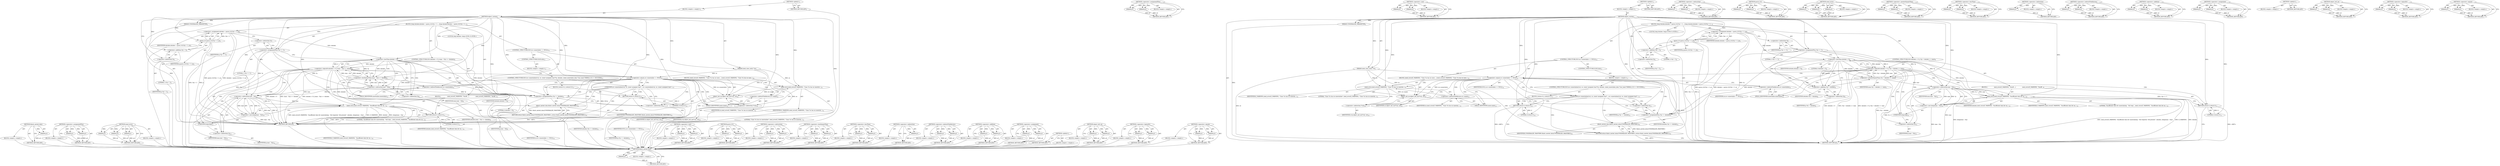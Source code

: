digraph "&lt;operator&gt;.equals" {
vulnerable_177 [label=<(METHOD,finish_nested_data)>];
vulnerable_178 [label=<(PARAM,p1)>];
vulnerable_179 [label=<(BLOCK,&lt;empty&gt;,&lt;empty&gt;)>];
vulnerable_180 [label=<(METHOD_RETURN,ANY)>];
vulnerable_126 [label=<(METHOD,&lt;operator&gt;.assignmentPlus)>];
vulnerable_127 [label=<(PARAM,p1)>];
vulnerable_128 [label=<(PARAM,p2)>];
vulnerable_129 [label=<(BLOCK,&lt;empty&gt;,&lt;empty&gt;)>];
vulnerable_130 [label=<(METHOD_RETURN,ANY)>];
vulnerable_152 [label=<(METHOD,&lt;operator&gt;.cast)>];
vulnerable_153 [label=<(PARAM,p1)>];
vulnerable_154 [label=<(PARAM,p2)>];
vulnerable_155 [label=<(BLOCK,&lt;empty&gt;,&lt;empty&gt;)>];
vulnerable_156 [label=<(METHOD_RETURN,ANY)>];
vulnerable_6 [label=<(METHOD,&lt;global&gt;)<SUB>1</SUB>>];
vulnerable_7 [label=<(BLOCK,&lt;empty&gt;,&lt;empty&gt;)<SUB>1</SUB>>];
vulnerable_8 [label=<(METHOD,object_custom)<SUB>1</SUB>>];
vulnerable_9 [label=<(PARAM,UNSERIALIZE_PARAMETER)<SUB>1</SUB>>];
vulnerable_10 [label=<(PARAM,zend_class_entry *ce)<SUB>1</SUB>>];
vulnerable_11 [label=<(BLOCK,{
	long datalen;

	datalen = parse_iv2((*p) + 2...,{
	long datalen;

	datalen = parse_iv2((*p) + 2...)<SUB>2</SUB>>];
vulnerable_12 [label="<(LOCAL,long datalen: long)<SUB>3</SUB>>"];
vulnerable_13 [label=<(&lt;operator&gt;.assignment,datalen = parse_iv2((*p) + 2, p))<SUB>5</SUB>>];
vulnerable_14 [label=<(IDENTIFIER,datalen,datalen = parse_iv2((*p) + 2, p))<SUB>5</SUB>>];
vulnerable_15 [label=<(parse_iv2,parse_iv2((*p) + 2, p))<SUB>5</SUB>>];
vulnerable_16 [label=<(&lt;operator&gt;.addition,(*p) + 2)<SUB>5</SUB>>];
vulnerable_17 [label=<(&lt;operator&gt;.indirection,*p)<SUB>5</SUB>>];
vulnerable_18 [label=<(IDENTIFIER,p,(*p) + 2)<SUB>5</SUB>>];
vulnerable_19 [label=<(LITERAL,2,(*p) + 2)<SUB>5</SUB>>];
vulnerable_20 [label=<(IDENTIFIER,p,parse_iv2((*p) + 2, p))<SUB>5</SUB>>];
vulnerable_21 [label=<(&lt;operator&gt;.assignmentPlus,(*p) += 2)<SUB>7</SUB>>];
vulnerable_22 [label=<(&lt;operator&gt;.indirection,*p)<SUB>7</SUB>>];
vulnerable_23 [label=<(IDENTIFIER,p,(*p) += 2)<SUB>7</SUB>>];
vulnerable_24 [label=<(LITERAL,2,(*p) += 2)<SUB>7</SUB>>];
vulnerable_25 [label=<(CONTROL_STRUCTURE,IF,if (datalen &lt; 0 || (*p) + datalen &gt;= max))<SUB>9</SUB>>];
vulnerable_26 [label=<(&lt;operator&gt;.logicalOr,datalen &lt; 0 || (*p) + datalen &gt;= max)<SUB>9</SUB>>];
vulnerable_27 [label=<(&lt;operator&gt;.lessThan,datalen &lt; 0)<SUB>9</SUB>>];
vulnerable_28 [label=<(IDENTIFIER,datalen,datalen &lt; 0)<SUB>9</SUB>>];
vulnerable_29 [label=<(LITERAL,0,datalen &lt; 0)<SUB>9</SUB>>];
vulnerable_30 [label=<(&lt;operator&gt;.greaterEqualsThan,(*p) + datalen &gt;= max)<SUB>9</SUB>>];
vulnerable_31 [label=<(&lt;operator&gt;.addition,(*p) + datalen)<SUB>9</SUB>>];
vulnerable_32 [label=<(&lt;operator&gt;.indirection,*p)<SUB>9</SUB>>];
vulnerable_33 [label=<(IDENTIFIER,p,(*p) + datalen)<SUB>9</SUB>>];
vulnerable_34 [label=<(IDENTIFIER,datalen,(*p) + datalen)<SUB>9</SUB>>];
vulnerable_35 [label=<(IDENTIFIER,max,(*p) + datalen &gt;= max)<SUB>9</SUB>>];
vulnerable_36 [label=<(BLOCK,{
                zend_error(E_WARNING, &quot;Insuff...,{
                zend_error(E_WARNING, &quot;Insuff...)<SUB>9</SUB>>];
vulnerable_37 [label=<(zend_error,zend_error(E_WARNING, &quot;Insufficient data for un...)<SUB>10</SUB>>];
vulnerable_38 [label=<(IDENTIFIER,E_WARNING,zend_error(E_WARNING, &quot;Insufficient data for un...)<SUB>10</SUB>>];
vulnerable_39 [label=<(LITERAL,&quot;Insufficient data for unserializing - %ld requ...,zend_error(E_WARNING, &quot;Insufficient data for un...)<SUB>10</SUB>>];
vulnerable_40 [label=<(IDENTIFIER,datalen,zend_error(E_WARNING, &quot;Insufficient data for un...)<SUB>10</SUB>>];
vulnerable_41 [label=<(&lt;operator&gt;.cast,(long)(max - (*p)))<SUB>10</SUB>>];
vulnerable_42 [label=<(UNKNOWN,long,long)<SUB>10</SUB>>];
vulnerable_43 [label=<(&lt;operator&gt;.subtraction,max - (*p))<SUB>10</SUB>>];
vulnerable_44 [label=<(IDENTIFIER,max,max - (*p))<SUB>10</SUB>>];
vulnerable_45 [label=<(&lt;operator&gt;.indirection,*p)<SUB>10</SUB>>];
vulnerable_46 [label=<(IDENTIFIER,p,max - (*p))<SUB>10</SUB>>];
vulnerable_47 [label=<(RETURN,return 0;,return 0;)<SUB>11</SUB>>];
vulnerable_48 [label=<(LITERAL,0,return 0;)<SUB>11</SUB>>];
vulnerable_49 [label=<(CONTROL_STRUCTURE,IF,if (ce-&gt;unserialize == NULL))<SUB>14</SUB>>];
vulnerable_50 [label=<(&lt;operator&gt;.equals,ce-&gt;unserialize == NULL)<SUB>14</SUB>>];
vulnerable_51 [label=<(&lt;operator&gt;.indirectFieldAccess,ce-&gt;unserialize)<SUB>14</SUB>>];
vulnerable_52 [label=<(IDENTIFIER,ce,ce-&gt;unserialize == NULL)<SUB>14</SUB>>];
vulnerable_53 [label=<(FIELD_IDENTIFIER,unserialize,unserialize)<SUB>14</SUB>>];
vulnerable_54 [label=<(IDENTIFIER,NULL,ce-&gt;unserialize == NULL)<SUB>14</SUB>>];
vulnerable_55 [label=<(BLOCK,{
		zend_error(E_WARNING, &quot;Class %s has no unse...,{
		zend_error(E_WARNING, &quot;Class %s has no unse...)<SUB>14</SUB>>];
vulnerable_56 [label=<(zend_error,zend_error(E_WARNING, &quot;Class %s has no unserial...)<SUB>15</SUB>>];
vulnerable_57 [label=<(IDENTIFIER,E_WARNING,zend_error(E_WARNING, &quot;Class %s has no unserial...)<SUB>15</SUB>>];
vulnerable_58 [label=<(LITERAL,&quot;Class %s has no unserializer&quot;,zend_error(E_WARNING, &quot;Class %s has no unserial...)<SUB>15</SUB>>];
vulnerable_59 [label=<(&lt;operator&gt;.indirectFieldAccess,ce-&gt;name)<SUB>15</SUB>>];
vulnerable_60 [label=<(IDENTIFIER,ce,zend_error(E_WARNING, &quot;Class %s has no unserial...)<SUB>15</SUB>>];
vulnerable_61 [label=<(FIELD_IDENTIFIER,name,name)<SUB>15</SUB>>];
vulnerable_62 [label=<(object_init_ex,object_init_ex(*rval, ce))<SUB>16</SUB>>];
vulnerable_63 [label=<(&lt;operator&gt;.indirection,*rval)<SUB>16</SUB>>];
vulnerable_64 [label=<(IDENTIFIER,rval,object_init_ex(*rval, ce))<SUB>16</SUB>>];
vulnerable_65 [label=<(IDENTIFIER,ce,object_init_ex(*rval, ce))<SUB>16</SUB>>];
vulnerable_66 [label=<(CONTROL_STRUCTURE,ELSE,else)<SUB>17</SUB>>];
vulnerable_67 [label=<(BLOCK,&lt;empty&gt;,&lt;empty&gt;)<SUB>17</SUB>>];
vulnerable_68 [label=<(CONTROL_STRUCTURE,IF,if (ce-&gt;unserialize(rval, ce, (const unsigned char*)*p, datalen, (zend_unserialize_data *)var_hash TSRMLS_CC) != SUCCESS))<SUB>17</SUB>>];
vulnerable_69 [label=<(UNKNOWN,ce-&gt;unserialize(rval, ce, (const unsigned char*...,ce-&gt;unserialize(rval, ce, (const unsigned char*...)<SUB>17</SUB>>];
vulnerable_70 [label=<(BLOCK,{
		return 0;
	},{
		return 0;
	})<SUB>17</SUB>>];
vulnerable_71 [label=<(RETURN,return 0;,return 0;)<SUB>18</SUB>>];
vulnerable_72 [label=<(LITERAL,0,return 0;)<SUB>18</SUB>>];
vulnerable_73 [label=<(&lt;operator&gt;.assignmentPlus,(*p) += datalen)<SUB>21</SUB>>];
vulnerable_74 [label=<(&lt;operator&gt;.indirection,*p)<SUB>21</SUB>>];
vulnerable_75 [label=<(IDENTIFIER,p,(*p) += datalen)<SUB>21</SUB>>];
vulnerable_76 [label=<(IDENTIFIER,datalen,(*p) += datalen)<SUB>21</SUB>>];
vulnerable_77 [label=<(RETURN,return finish_nested_data(UNSERIALIZE_PASSTHRU);,return finish_nested_data(UNSERIALIZE_PASSTHRU);)<SUB>23</SUB>>];
vulnerable_78 [label=<(finish_nested_data,finish_nested_data(UNSERIALIZE_PASSTHRU))<SUB>23</SUB>>];
vulnerable_79 [label=<(IDENTIFIER,UNSERIALIZE_PASSTHRU,finish_nested_data(UNSERIALIZE_PASSTHRU))<SUB>23</SUB>>];
vulnerable_80 [label=<(METHOD_RETURN,int)<SUB>1</SUB>>];
vulnerable_82 [label=<(METHOD_RETURN,ANY)<SUB>1</SUB>>];
vulnerable_157 [label=<(METHOD,&lt;operator&gt;.subtraction)>];
vulnerable_158 [label=<(PARAM,p1)>];
vulnerable_159 [label=<(PARAM,p2)>];
vulnerable_160 [label=<(BLOCK,&lt;empty&gt;,&lt;empty&gt;)>];
vulnerable_161 [label=<(METHOD_RETURN,ANY)>];
vulnerable_112 [label=<(METHOD,parse_iv2)>];
vulnerable_113 [label=<(PARAM,p1)>];
vulnerable_114 [label=<(PARAM,p2)>];
vulnerable_115 [label=<(BLOCK,&lt;empty&gt;,&lt;empty&gt;)>];
vulnerable_116 [label=<(METHOD_RETURN,ANY)>];
vulnerable_146 [label=<(METHOD,zend_error)>];
vulnerable_147 [label=<(PARAM,p1)>];
vulnerable_148 [label=<(PARAM,p2)>];
vulnerable_149 [label=<(PARAM,p3)>];
vulnerable_150 [label=<(BLOCK,&lt;empty&gt;,&lt;empty&gt;)>];
vulnerable_151 [label=<(METHOD_RETURN,ANY)>];
vulnerable_141 [label=<(METHOD,&lt;operator&gt;.greaterEqualsThan)>];
vulnerable_142 [label=<(PARAM,p1)>];
vulnerable_143 [label=<(PARAM,p2)>];
vulnerable_144 [label=<(BLOCK,&lt;empty&gt;,&lt;empty&gt;)>];
vulnerable_145 [label=<(METHOD_RETURN,ANY)>];
vulnerable_136 [label=<(METHOD,&lt;operator&gt;.lessThan)>];
vulnerable_137 [label=<(PARAM,p1)>];
vulnerable_138 [label=<(PARAM,p2)>];
vulnerable_139 [label=<(BLOCK,&lt;empty&gt;,&lt;empty&gt;)>];
vulnerable_140 [label=<(METHOD_RETURN,ANY)>];
vulnerable_122 [label=<(METHOD,&lt;operator&gt;.indirection)>];
vulnerable_123 [label=<(PARAM,p1)>];
vulnerable_124 [label=<(BLOCK,&lt;empty&gt;,&lt;empty&gt;)>];
vulnerable_125 [label=<(METHOD_RETURN,ANY)>];
vulnerable_167 [label=<(METHOD,&lt;operator&gt;.indirectFieldAccess)>];
vulnerable_168 [label=<(PARAM,p1)>];
vulnerable_169 [label=<(PARAM,p2)>];
vulnerable_170 [label=<(BLOCK,&lt;empty&gt;,&lt;empty&gt;)>];
vulnerable_171 [label=<(METHOD_RETURN,ANY)>];
vulnerable_117 [label=<(METHOD,&lt;operator&gt;.addition)>];
vulnerable_118 [label=<(PARAM,p1)>];
vulnerable_119 [label=<(PARAM,p2)>];
vulnerable_120 [label=<(BLOCK,&lt;empty&gt;,&lt;empty&gt;)>];
vulnerable_121 [label=<(METHOD_RETURN,ANY)>];
vulnerable_107 [label=<(METHOD,&lt;operator&gt;.assignment)>];
vulnerable_108 [label=<(PARAM,p1)>];
vulnerable_109 [label=<(PARAM,p2)>];
vulnerable_110 [label=<(BLOCK,&lt;empty&gt;,&lt;empty&gt;)>];
vulnerable_111 [label=<(METHOD_RETURN,ANY)>];
vulnerable_101 [label=<(METHOD,&lt;global&gt;)<SUB>1</SUB>>];
vulnerable_102 [label=<(BLOCK,&lt;empty&gt;,&lt;empty&gt;)>];
vulnerable_103 [label=<(METHOD_RETURN,ANY)>];
vulnerable_172 [label=<(METHOD,object_init_ex)>];
vulnerable_173 [label=<(PARAM,p1)>];
vulnerable_174 [label=<(PARAM,p2)>];
vulnerable_175 [label=<(BLOCK,&lt;empty&gt;,&lt;empty&gt;)>];
vulnerable_176 [label=<(METHOD_RETURN,ANY)>];
vulnerable_131 [label=<(METHOD,&lt;operator&gt;.logicalOr)>];
vulnerable_132 [label=<(PARAM,p1)>];
vulnerable_133 [label=<(PARAM,p2)>];
vulnerable_134 [label=<(BLOCK,&lt;empty&gt;,&lt;empty&gt;)>];
vulnerable_135 [label=<(METHOD_RETURN,ANY)>];
vulnerable_162 [label=<(METHOD,&lt;operator&gt;.equals)>];
vulnerable_163 [label=<(PARAM,p1)>];
vulnerable_164 [label=<(PARAM,p2)>];
vulnerable_165 [label=<(BLOCK,&lt;empty&gt;,&lt;empty&gt;)>];
vulnerable_166 [label=<(METHOD_RETURN,ANY)>];
fixed_177 [label=<(METHOD,finish_nested_data)>];
fixed_178 [label=<(PARAM,p1)>];
fixed_179 [label=<(BLOCK,&lt;empty&gt;,&lt;empty&gt;)>];
fixed_180 [label=<(METHOD_RETURN,ANY)>];
fixed_126 [label=<(METHOD,&lt;operator&gt;.assignmentPlus)>];
fixed_127 [label=<(PARAM,p1)>];
fixed_128 [label=<(PARAM,p2)>];
fixed_129 [label=<(BLOCK,&lt;empty&gt;,&lt;empty&gt;)>];
fixed_130 [label=<(METHOD_RETURN,ANY)>];
fixed_151 [label=<(METHOD,zend_error)>];
fixed_152 [label=<(PARAM,p1)>];
fixed_153 [label=<(PARAM,p2)>];
fixed_154 [label=<(PARAM,p3)>];
fixed_155 [label=<(BLOCK,&lt;empty&gt;,&lt;empty&gt;)>];
fixed_156 [label=<(METHOD_RETURN,ANY)>];
fixed_6 [label=<(METHOD,&lt;global&gt;)<SUB>1</SUB>>];
fixed_7 [label=<(BLOCK,&lt;empty&gt;,&lt;empty&gt;)<SUB>1</SUB>>];
fixed_8 [label=<(METHOD,object_custom)<SUB>1</SUB>>];
fixed_9 [label=<(PARAM,UNSERIALIZE_PARAMETER)<SUB>1</SUB>>];
fixed_10 [label=<(PARAM,zend_class_entry *ce)<SUB>1</SUB>>];
fixed_11 [label=<(BLOCK,{
	long datalen;

	datalen = parse_iv2((*p) + 2...,{
	long datalen;

	datalen = parse_iv2((*p) + 2...)<SUB>2</SUB>>];
fixed_12 [label="<(LOCAL,long datalen: long)<SUB>3</SUB>>"];
fixed_13 [label=<(&lt;operator&gt;.assignment,datalen = parse_iv2((*p) + 2, p))<SUB>5</SUB>>];
fixed_14 [label=<(IDENTIFIER,datalen,datalen = parse_iv2((*p) + 2, p))<SUB>5</SUB>>];
fixed_15 [label=<(parse_iv2,parse_iv2((*p) + 2, p))<SUB>5</SUB>>];
fixed_16 [label=<(&lt;operator&gt;.addition,(*p) + 2)<SUB>5</SUB>>];
fixed_17 [label=<(&lt;operator&gt;.indirection,*p)<SUB>5</SUB>>];
fixed_18 [label=<(IDENTIFIER,p,(*p) + 2)<SUB>5</SUB>>];
fixed_19 [label=<(LITERAL,2,(*p) + 2)<SUB>5</SUB>>];
fixed_20 [label=<(IDENTIFIER,p,parse_iv2((*p) + 2, p))<SUB>5</SUB>>];
fixed_21 [label=<(&lt;operator&gt;.assignmentPlus,(*p) += 2)<SUB>7</SUB>>];
fixed_22 [label=<(&lt;operator&gt;.indirection,*p)<SUB>7</SUB>>];
fixed_23 [label=<(IDENTIFIER,p,(*p) += 2)<SUB>7</SUB>>];
fixed_24 [label=<(LITERAL,2,(*p) += 2)<SUB>7</SUB>>];
fixed_25 [label=<(CONTROL_STRUCTURE,IF,if (datalen &lt; 0 || (max - (*p)) &lt;= datalen))<SUB>9</SUB>>];
fixed_26 [label=<(&lt;operator&gt;.logicalOr,datalen &lt; 0 || (max - (*p)) &lt;= datalen)<SUB>9</SUB>>];
fixed_27 [label=<(&lt;operator&gt;.lessThan,datalen &lt; 0)<SUB>9</SUB>>];
fixed_28 [label=<(IDENTIFIER,datalen,datalen &lt; 0)<SUB>9</SUB>>];
fixed_29 [label=<(LITERAL,0,datalen &lt; 0)<SUB>9</SUB>>];
fixed_30 [label=<(&lt;operator&gt;.lessEqualsThan,(max - (*p)) &lt;= datalen)<SUB>9</SUB>>];
fixed_31 [label=<(&lt;operator&gt;.subtraction,max - (*p))<SUB>9</SUB>>];
fixed_32 [label=<(IDENTIFIER,max,max - (*p))<SUB>9</SUB>>];
fixed_33 [label=<(&lt;operator&gt;.indirection,*p)<SUB>9</SUB>>];
fixed_34 [label=<(IDENTIFIER,p,max - (*p))<SUB>9</SUB>>];
fixed_35 [label=<(IDENTIFIER,datalen,(max - (*p)) &lt;= datalen)<SUB>9</SUB>>];
fixed_36 [label=<(BLOCK,{
                zend_error(E_WARNING, &quot;Insuff...,{
                zend_error(E_WARNING, &quot;Insuff...)<SUB>9</SUB>>];
fixed_37 [label=<(zend_error,zend_error(E_WARNING, &quot;Insufficient data for un...)<SUB>10</SUB>>];
fixed_38 [label=<(IDENTIFIER,E_WARNING,zend_error(E_WARNING, &quot;Insufficient data for un...)<SUB>10</SUB>>];
fixed_39 [label=<(LITERAL,&quot;Insufficient data for unserializing - %ld requ...,zend_error(E_WARNING, &quot;Insufficient data for un...)<SUB>10</SUB>>];
fixed_40 [label=<(IDENTIFIER,datalen,zend_error(E_WARNING, &quot;Insufficient data for un...)<SUB>10</SUB>>];
fixed_41 [label=<(&lt;operator&gt;.cast,(long)(max - (*p)))<SUB>10</SUB>>];
fixed_42 [label=<(UNKNOWN,long,long)<SUB>10</SUB>>];
fixed_43 [label=<(&lt;operator&gt;.subtraction,max - (*p))<SUB>10</SUB>>];
fixed_44 [label=<(IDENTIFIER,max,max - (*p))<SUB>10</SUB>>];
fixed_45 [label=<(&lt;operator&gt;.indirection,*p)<SUB>10</SUB>>];
fixed_46 [label=<(IDENTIFIER,p,max - (*p))<SUB>10</SUB>>];
fixed_47 [label=<(RETURN,return 0;,return 0;)<SUB>11</SUB>>];
fixed_48 [label=<(LITERAL,0,return 0;)<SUB>11</SUB>>];
fixed_49 [label=<(CONTROL_STRUCTURE,IF,if (ce-&gt;unserialize == NULL))<SUB>14</SUB>>];
fixed_50 [label=<(&lt;operator&gt;.equals,ce-&gt;unserialize == NULL)<SUB>14</SUB>>];
fixed_51 [label=<(&lt;operator&gt;.indirectFieldAccess,ce-&gt;unserialize)<SUB>14</SUB>>];
fixed_52 [label=<(IDENTIFIER,ce,ce-&gt;unserialize == NULL)<SUB>14</SUB>>];
fixed_53 [label=<(FIELD_IDENTIFIER,unserialize,unserialize)<SUB>14</SUB>>];
fixed_54 [label=<(IDENTIFIER,NULL,ce-&gt;unserialize == NULL)<SUB>14</SUB>>];
fixed_55 [label=<(BLOCK,{
		zend_error(E_WARNING, &quot;Class %s has no unse...,{
		zend_error(E_WARNING, &quot;Class %s has no unse...)<SUB>14</SUB>>];
fixed_56 [label=<(zend_error,zend_error(E_WARNING, &quot;Class %s has no unserial...)<SUB>15</SUB>>];
fixed_57 [label=<(IDENTIFIER,E_WARNING,zend_error(E_WARNING, &quot;Class %s has no unserial...)<SUB>15</SUB>>];
fixed_58 [label=<(LITERAL,&quot;Class %s has no unserializer&quot;,zend_error(E_WARNING, &quot;Class %s has no unserial...)<SUB>15</SUB>>];
fixed_59 [label=<(&lt;operator&gt;.indirectFieldAccess,ce-&gt;name)<SUB>15</SUB>>];
fixed_60 [label=<(IDENTIFIER,ce,zend_error(E_WARNING, &quot;Class %s has no unserial...)<SUB>15</SUB>>];
fixed_61 [label=<(FIELD_IDENTIFIER,name,name)<SUB>15</SUB>>];
fixed_62 [label=<(object_init_ex,object_init_ex(*rval, ce))<SUB>16</SUB>>];
fixed_63 [label=<(&lt;operator&gt;.indirection,*rval)<SUB>16</SUB>>];
fixed_64 [label=<(IDENTIFIER,rval,object_init_ex(*rval, ce))<SUB>16</SUB>>];
fixed_65 [label=<(IDENTIFIER,ce,object_init_ex(*rval, ce))<SUB>16</SUB>>];
fixed_66 [label=<(CONTROL_STRUCTURE,ELSE,else)<SUB>17</SUB>>];
fixed_67 [label=<(BLOCK,&lt;empty&gt;,&lt;empty&gt;)<SUB>17</SUB>>];
fixed_68 [label=<(CONTROL_STRUCTURE,IF,if (ce-&gt;unserialize(rval, ce, (const unsigned char*)*p, datalen, (zend_unserialize_data *)var_hash TSRMLS_CC) != SUCCESS))<SUB>17</SUB>>];
fixed_69 [label=<(UNKNOWN,ce-&gt;unserialize(rval, ce, (const unsigned char*...,ce-&gt;unserialize(rval, ce, (const unsigned char*...)<SUB>17</SUB>>];
fixed_70 [label=<(BLOCK,{
		return 0;
	},{
		return 0;
	})<SUB>17</SUB>>];
fixed_71 [label=<(RETURN,return 0;,return 0;)<SUB>18</SUB>>];
fixed_72 [label=<(LITERAL,0,return 0;)<SUB>18</SUB>>];
fixed_73 [label=<(&lt;operator&gt;.assignmentPlus,(*p) += datalen)<SUB>21</SUB>>];
fixed_74 [label=<(&lt;operator&gt;.indirection,*p)<SUB>21</SUB>>];
fixed_75 [label=<(IDENTIFIER,p,(*p) += datalen)<SUB>21</SUB>>];
fixed_76 [label=<(IDENTIFIER,datalen,(*p) += datalen)<SUB>21</SUB>>];
fixed_77 [label=<(RETURN,return finish_nested_data(UNSERIALIZE_PASSTHRU);,return finish_nested_data(UNSERIALIZE_PASSTHRU);)<SUB>23</SUB>>];
fixed_78 [label=<(finish_nested_data,finish_nested_data(UNSERIALIZE_PASSTHRU))<SUB>23</SUB>>];
fixed_79 [label=<(IDENTIFIER,UNSERIALIZE_PASSTHRU,finish_nested_data(UNSERIALIZE_PASSTHRU))<SUB>23</SUB>>];
fixed_80 [label=<(METHOD_RETURN,int)<SUB>1</SUB>>];
fixed_82 [label=<(METHOD_RETURN,ANY)<SUB>1</SUB>>];
fixed_157 [label=<(METHOD,&lt;operator&gt;.cast)>];
fixed_158 [label=<(PARAM,p1)>];
fixed_159 [label=<(PARAM,p2)>];
fixed_160 [label=<(BLOCK,&lt;empty&gt;,&lt;empty&gt;)>];
fixed_161 [label=<(METHOD_RETURN,ANY)>];
fixed_112 [label=<(METHOD,parse_iv2)>];
fixed_113 [label=<(PARAM,p1)>];
fixed_114 [label=<(PARAM,p2)>];
fixed_115 [label=<(BLOCK,&lt;empty&gt;,&lt;empty&gt;)>];
fixed_116 [label=<(METHOD_RETURN,ANY)>];
fixed_146 [label=<(METHOD,&lt;operator&gt;.subtraction)>];
fixed_147 [label=<(PARAM,p1)>];
fixed_148 [label=<(PARAM,p2)>];
fixed_149 [label=<(BLOCK,&lt;empty&gt;,&lt;empty&gt;)>];
fixed_150 [label=<(METHOD_RETURN,ANY)>];
fixed_141 [label=<(METHOD,&lt;operator&gt;.lessEqualsThan)>];
fixed_142 [label=<(PARAM,p1)>];
fixed_143 [label=<(PARAM,p2)>];
fixed_144 [label=<(BLOCK,&lt;empty&gt;,&lt;empty&gt;)>];
fixed_145 [label=<(METHOD_RETURN,ANY)>];
fixed_136 [label=<(METHOD,&lt;operator&gt;.lessThan)>];
fixed_137 [label=<(PARAM,p1)>];
fixed_138 [label=<(PARAM,p2)>];
fixed_139 [label=<(BLOCK,&lt;empty&gt;,&lt;empty&gt;)>];
fixed_140 [label=<(METHOD_RETURN,ANY)>];
fixed_122 [label=<(METHOD,&lt;operator&gt;.indirection)>];
fixed_123 [label=<(PARAM,p1)>];
fixed_124 [label=<(BLOCK,&lt;empty&gt;,&lt;empty&gt;)>];
fixed_125 [label=<(METHOD_RETURN,ANY)>];
fixed_167 [label=<(METHOD,&lt;operator&gt;.indirectFieldAccess)>];
fixed_168 [label=<(PARAM,p1)>];
fixed_169 [label=<(PARAM,p2)>];
fixed_170 [label=<(BLOCK,&lt;empty&gt;,&lt;empty&gt;)>];
fixed_171 [label=<(METHOD_RETURN,ANY)>];
fixed_117 [label=<(METHOD,&lt;operator&gt;.addition)>];
fixed_118 [label=<(PARAM,p1)>];
fixed_119 [label=<(PARAM,p2)>];
fixed_120 [label=<(BLOCK,&lt;empty&gt;,&lt;empty&gt;)>];
fixed_121 [label=<(METHOD_RETURN,ANY)>];
fixed_107 [label=<(METHOD,&lt;operator&gt;.assignment)>];
fixed_108 [label=<(PARAM,p1)>];
fixed_109 [label=<(PARAM,p2)>];
fixed_110 [label=<(BLOCK,&lt;empty&gt;,&lt;empty&gt;)>];
fixed_111 [label=<(METHOD_RETURN,ANY)>];
fixed_101 [label=<(METHOD,&lt;global&gt;)<SUB>1</SUB>>];
fixed_102 [label=<(BLOCK,&lt;empty&gt;,&lt;empty&gt;)>];
fixed_103 [label=<(METHOD_RETURN,ANY)>];
fixed_172 [label=<(METHOD,object_init_ex)>];
fixed_173 [label=<(PARAM,p1)>];
fixed_174 [label=<(PARAM,p2)>];
fixed_175 [label=<(BLOCK,&lt;empty&gt;,&lt;empty&gt;)>];
fixed_176 [label=<(METHOD_RETURN,ANY)>];
fixed_131 [label=<(METHOD,&lt;operator&gt;.logicalOr)>];
fixed_132 [label=<(PARAM,p1)>];
fixed_133 [label=<(PARAM,p2)>];
fixed_134 [label=<(BLOCK,&lt;empty&gt;,&lt;empty&gt;)>];
fixed_135 [label=<(METHOD_RETURN,ANY)>];
fixed_162 [label=<(METHOD,&lt;operator&gt;.equals)>];
fixed_163 [label=<(PARAM,p1)>];
fixed_164 [label=<(PARAM,p2)>];
fixed_165 [label=<(BLOCK,&lt;empty&gt;,&lt;empty&gt;)>];
fixed_166 [label=<(METHOD_RETURN,ANY)>];
vulnerable_177 -> vulnerable_178  [key=0, label="AST: "];
vulnerable_177 -> vulnerable_178  [key=1, label="DDG: "];
vulnerable_177 -> vulnerable_179  [key=0, label="AST: "];
vulnerable_177 -> vulnerable_180  [key=0, label="AST: "];
vulnerable_177 -> vulnerable_180  [key=1, label="CFG: "];
vulnerable_178 -> vulnerable_180  [key=0, label="DDG: p1"];
vulnerable_126 -> vulnerable_127  [key=0, label="AST: "];
vulnerable_126 -> vulnerable_127  [key=1, label="DDG: "];
vulnerable_126 -> vulnerable_129  [key=0, label="AST: "];
vulnerable_126 -> vulnerable_128  [key=0, label="AST: "];
vulnerable_126 -> vulnerable_128  [key=1, label="DDG: "];
vulnerable_126 -> vulnerable_130  [key=0, label="AST: "];
vulnerable_126 -> vulnerable_130  [key=1, label="CFG: "];
vulnerable_127 -> vulnerable_130  [key=0, label="DDG: p1"];
vulnerable_128 -> vulnerable_130  [key=0, label="DDG: p2"];
vulnerable_152 -> vulnerable_153  [key=0, label="AST: "];
vulnerable_152 -> vulnerable_153  [key=1, label="DDG: "];
vulnerable_152 -> vulnerable_155  [key=0, label="AST: "];
vulnerable_152 -> vulnerable_154  [key=0, label="AST: "];
vulnerable_152 -> vulnerable_154  [key=1, label="DDG: "];
vulnerable_152 -> vulnerable_156  [key=0, label="AST: "];
vulnerable_152 -> vulnerable_156  [key=1, label="CFG: "];
vulnerable_153 -> vulnerable_156  [key=0, label="DDG: p1"];
vulnerable_154 -> vulnerable_156  [key=0, label="DDG: p2"];
vulnerable_6 -> vulnerable_7  [key=0, label="AST: "];
vulnerable_6 -> vulnerable_82  [key=0, label="AST: "];
vulnerable_6 -> vulnerable_82  [key=1, label="CFG: "];
vulnerable_7 -> vulnerable_8  [key=0, label="AST: "];
vulnerable_8 -> vulnerable_9  [key=0, label="AST: "];
vulnerable_8 -> vulnerable_9  [key=1, label="DDG: "];
vulnerable_8 -> vulnerable_10  [key=0, label="AST: "];
vulnerable_8 -> vulnerable_10  [key=1, label="DDG: "];
vulnerable_8 -> vulnerable_11  [key=0, label="AST: "];
vulnerable_8 -> vulnerable_80  [key=0, label="AST: "];
vulnerable_8 -> vulnerable_17  [key=0, label="CFG: "];
vulnerable_8 -> vulnerable_21  [key=0, label="DDG: "];
vulnerable_8 -> vulnerable_73  [key=0, label="DDG: "];
vulnerable_8 -> vulnerable_15  [key=0, label="DDG: "];
vulnerable_8 -> vulnerable_47  [key=0, label="DDG: "];
vulnerable_8 -> vulnerable_50  [key=0, label="DDG: "];
vulnerable_8 -> vulnerable_78  [key=0, label="DDG: "];
vulnerable_8 -> vulnerable_16  [key=0, label="DDG: "];
vulnerable_8 -> vulnerable_27  [key=0, label="DDG: "];
vulnerable_8 -> vulnerable_30  [key=0, label="DDG: "];
vulnerable_8 -> vulnerable_37  [key=0, label="DDG: "];
vulnerable_8 -> vulnerable_48  [key=0, label="DDG: "];
vulnerable_8 -> vulnerable_56  [key=0, label="DDG: "];
vulnerable_8 -> vulnerable_62  [key=0, label="DDG: "];
vulnerable_8 -> vulnerable_31  [key=0, label="DDG: "];
vulnerable_8 -> vulnerable_43  [key=0, label="DDG: "];
vulnerable_8 -> vulnerable_71  [key=0, label="DDG: "];
vulnerable_8 -> vulnerable_72  [key=0, label="DDG: "];
vulnerable_9 -> vulnerable_80  [key=0, label="DDG: "];
vulnerable_10 -> vulnerable_80  [key=0, label="DDG: ce"];
vulnerable_10 -> vulnerable_50  [key=0, label="DDG: ce"];
vulnerable_10 -> vulnerable_56  [key=0, label="DDG: ce"];
vulnerable_10 -> vulnerable_62  [key=0, label="DDG: ce"];
vulnerable_11 -> vulnerable_12  [key=0, label="AST: "];
vulnerable_11 -> vulnerable_13  [key=0, label="AST: "];
vulnerable_11 -> vulnerable_21  [key=0, label="AST: "];
vulnerable_11 -> vulnerable_25  [key=0, label="AST: "];
vulnerable_11 -> vulnerable_49  [key=0, label="AST: "];
vulnerable_11 -> vulnerable_73  [key=0, label="AST: "];
vulnerable_11 -> vulnerable_77  [key=0, label="AST: "];
vulnerable_13 -> vulnerable_14  [key=0, label="AST: "];
vulnerable_13 -> vulnerable_15  [key=0, label="AST: "];
vulnerable_13 -> vulnerable_22  [key=0, label="CFG: "];
vulnerable_13 -> vulnerable_80  [key=0, label="DDG: parse_iv2((*p) + 2, p)"];
vulnerable_13 -> vulnerable_80  [key=1, label="DDG: datalen = parse_iv2((*p) + 2, p)"];
vulnerable_13 -> vulnerable_27  [key=0, label="DDG: datalen"];
vulnerable_15 -> vulnerable_16  [key=0, label="AST: "];
vulnerable_15 -> vulnerable_20  [key=0, label="AST: "];
vulnerable_15 -> vulnerable_13  [key=0, label="CFG: "];
vulnerable_15 -> vulnerable_13  [key=1, label="DDG: (*p) + 2"];
vulnerable_15 -> vulnerable_13  [key=2, label="DDG: p"];
vulnerable_15 -> vulnerable_80  [key=0, label="DDG: (*p) + 2"];
vulnerable_15 -> vulnerable_80  [key=1, label="DDG: p"];
vulnerable_16 -> vulnerable_17  [key=0, label="AST: "];
vulnerable_16 -> vulnerable_19  [key=0, label="AST: "];
vulnerable_16 -> vulnerable_15  [key=0, label="CFG: "];
vulnerable_17 -> vulnerable_18  [key=0, label="AST: "];
vulnerable_17 -> vulnerable_16  [key=0, label="CFG: "];
vulnerable_21 -> vulnerable_22  [key=0, label="AST: "];
vulnerable_21 -> vulnerable_24  [key=0, label="AST: "];
vulnerable_21 -> vulnerable_27  [key=0, label="CFG: "];
vulnerable_21 -> vulnerable_80  [key=0, label="DDG: (*p) += 2"];
vulnerable_21 -> vulnerable_73  [key=0, label="DDG: *p"];
vulnerable_21 -> vulnerable_30  [key=0, label="DDG: *p"];
vulnerable_21 -> vulnerable_31  [key=0, label="DDG: *p"];
vulnerable_21 -> vulnerable_43  [key=0, label="DDG: *p"];
vulnerable_22 -> vulnerable_23  [key=0, label="AST: "];
vulnerable_22 -> vulnerable_21  [key=0, label="CFG: "];
vulnerable_25 -> vulnerable_26  [key=0, label="AST: "];
vulnerable_25 -> vulnerable_36  [key=0, label="AST: "];
vulnerable_26 -> vulnerable_27  [key=0, label="AST: "];
vulnerable_26 -> vulnerable_30  [key=0, label="AST: "];
vulnerable_26 -> vulnerable_42  [key=0, label="CFG: "];
vulnerable_26 -> vulnerable_42  [key=1, label="CDG: "];
vulnerable_26 -> vulnerable_53  [key=0, label="CFG: "];
vulnerable_26 -> vulnerable_53  [key=1, label="CDG: "];
vulnerable_26 -> vulnerable_80  [key=0, label="DDG: datalen &lt; 0"];
vulnerable_26 -> vulnerable_80  [key=1, label="DDG: (*p) + datalen &gt;= max"];
vulnerable_26 -> vulnerable_80  [key=2, label="DDG: datalen &lt; 0 || (*p) + datalen &gt;= max"];
vulnerable_26 -> vulnerable_47  [key=0, label="CDG: "];
vulnerable_26 -> vulnerable_51  [key=0, label="CDG: "];
vulnerable_26 -> vulnerable_37  [key=0, label="CDG: "];
vulnerable_26 -> vulnerable_41  [key=0, label="CDG: "];
vulnerable_26 -> vulnerable_45  [key=0, label="CDG: "];
vulnerable_26 -> vulnerable_50  [key=0, label="CDG: "];
vulnerable_26 -> vulnerable_43  [key=0, label="CDG: "];
vulnerable_27 -> vulnerable_28  [key=0, label="AST: "];
vulnerable_27 -> vulnerable_29  [key=0, label="AST: "];
vulnerable_27 -> vulnerable_26  [key=0, label="CFG: "];
vulnerable_27 -> vulnerable_26  [key=1, label="DDG: datalen"];
vulnerable_27 -> vulnerable_26  [key=2, label="DDG: 0"];
vulnerable_27 -> vulnerable_32  [key=0, label="CFG: "];
vulnerable_27 -> vulnerable_32  [key=1, label="CDG: "];
vulnerable_27 -> vulnerable_73  [key=0, label="DDG: datalen"];
vulnerable_27 -> vulnerable_30  [key=0, label="DDG: datalen"];
vulnerable_27 -> vulnerable_30  [key=1, label="CDG: "];
vulnerable_27 -> vulnerable_37  [key=0, label="DDG: datalen"];
vulnerable_27 -> vulnerable_31  [key=0, label="DDG: datalen"];
vulnerable_27 -> vulnerable_31  [key=1, label="CDG: "];
vulnerable_30 -> vulnerable_31  [key=0, label="AST: "];
vulnerable_30 -> vulnerable_35  [key=0, label="AST: "];
vulnerable_30 -> vulnerable_26  [key=0, label="CFG: "];
vulnerable_30 -> vulnerable_26  [key=1, label="DDG: (*p) + datalen"];
vulnerable_30 -> vulnerable_26  [key=2, label="DDG: max"];
vulnerable_30 -> vulnerable_80  [key=0, label="DDG: (*p) + datalen"];
vulnerable_30 -> vulnerable_43  [key=0, label="DDG: max"];
vulnerable_31 -> vulnerable_32  [key=0, label="AST: "];
vulnerable_31 -> vulnerable_34  [key=0, label="AST: "];
vulnerable_31 -> vulnerable_30  [key=0, label="CFG: "];
vulnerable_32 -> vulnerable_33  [key=0, label="AST: "];
vulnerable_32 -> vulnerable_31  [key=0, label="CFG: "];
vulnerable_36 -> vulnerable_37  [key=0, label="AST: "];
vulnerable_36 -> vulnerable_47  [key=0, label="AST: "];
vulnerable_37 -> vulnerable_38  [key=0, label="AST: "];
vulnerable_37 -> vulnerable_39  [key=0, label="AST: "];
vulnerable_37 -> vulnerable_40  [key=0, label="AST: "];
vulnerable_37 -> vulnerable_41  [key=0, label="AST: "];
vulnerable_37 -> vulnerable_47  [key=0, label="CFG: "];
vulnerable_37 -> vulnerable_80  [key=0, label="DDG: E_WARNING"];
vulnerable_37 -> vulnerable_80  [key=1, label="DDG: datalen"];
vulnerable_37 -> vulnerable_80  [key=2, label="DDG: (long)(max - (*p))"];
vulnerable_37 -> vulnerable_80  [key=3, label="DDG: zend_error(E_WARNING, &quot;Insufficient data for unserializing - %ld required, %ld present&quot;, datalen, (long)(max - (*p)))"];
vulnerable_41 -> vulnerable_42  [key=0, label="AST: "];
vulnerable_41 -> vulnerable_43  [key=0, label="AST: "];
vulnerable_41 -> vulnerable_37  [key=0, label="CFG: "];
vulnerable_41 -> vulnerable_80  [key=0, label="DDG: max - (*p)"];
vulnerable_42 -> vulnerable_45  [key=0, label="CFG: "];
vulnerable_43 -> vulnerable_44  [key=0, label="AST: "];
vulnerable_43 -> vulnerable_45  [key=0, label="AST: "];
vulnerable_43 -> vulnerable_41  [key=0, label="CFG: "];
vulnerable_43 -> vulnerable_41  [key=1, label="DDG: max"];
vulnerable_43 -> vulnerable_41  [key=2, label="DDG: *p"];
vulnerable_43 -> vulnerable_80  [key=0, label="DDG: max"];
vulnerable_43 -> vulnerable_80  [key=1, label="DDG: *p"];
vulnerable_43 -> vulnerable_37  [key=0, label="DDG: max"];
vulnerable_43 -> vulnerable_37  [key=1, label="DDG: *p"];
vulnerable_45 -> vulnerable_46  [key=0, label="AST: "];
vulnerable_45 -> vulnerable_43  [key=0, label="CFG: "];
vulnerable_47 -> vulnerable_48  [key=0, label="AST: "];
vulnerable_47 -> vulnerable_80  [key=0, label="CFG: "];
vulnerable_47 -> vulnerable_80  [key=1, label="DDG: &lt;RET&gt;"];
vulnerable_48 -> vulnerable_47  [key=0, label="DDG: 0"];
vulnerable_49 -> vulnerable_50  [key=0, label="AST: "];
vulnerable_49 -> vulnerable_55  [key=0, label="AST: "];
vulnerable_49 -> vulnerable_66  [key=0, label="AST: "];
vulnerable_50 -> vulnerable_51  [key=0, label="AST: "];
vulnerable_50 -> vulnerable_54  [key=0, label="AST: "];
vulnerable_50 -> vulnerable_69  [key=0, label="CFG: "];
vulnerable_50 -> vulnerable_69  [key=1, label="CDG: "];
vulnerable_50 -> vulnerable_61  [key=0, label="CFG: "];
vulnerable_50 -> vulnerable_61  [key=1, label="CDG: "];
vulnerable_50 -> vulnerable_80  [key=0, label="DDG: NULL"];
vulnerable_50 -> vulnerable_62  [key=0, label="DDG: ce-&gt;unserialize"];
vulnerable_50 -> vulnerable_62  [key=1, label="CDG: "];
vulnerable_50 -> vulnerable_73  [key=0, label="CDG: "];
vulnerable_50 -> vulnerable_77  [key=0, label="CDG: "];
vulnerable_50 -> vulnerable_56  [key=0, label="CDG: "];
vulnerable_50 -> vulnerable_74  [key=0, label="CDG: "];
vulnerable_50 -> vulnerable_63  [key=0, label="CDG: "];
vulnerable_50 -> vulnerable_59  [key=0, label="CDG: "];
vulnerable_50 -> vulnerable_78  [key=0, label="CDG: "];
vulnerable_51 -> vulnerable_52  [key=0, label="AST: "];
vulnerable_51 -> vulnerable_53  [key=0, label="AST: "];
vulnerable_51 -> vulnerable_50  [key=0, label="CFG: "];
vulnerable_53 -> vulnerable_51  [key=0, label="CFG: "];
vulnerable_55 -> vulnerable_56  [key=0, label="AST: "];
vulnerable_55 -> vulnerable_62  [key=0, label="AST: "];
vulnerable_56 -> vulnerable_57  [key=0, label="AST: "];
vulnerable_56 -> vulnerable_58  [key=0, label="AST: "];
vulnerable_56 -> vulnerable_59  [key=0, label="AST: "];
vulnerable_56 -> vulnerable_63  [key=0, label="CFG: "];
vulnerable_56 -> vulnerable_62  [key=0, label="DDG: ce-&gt;name"];
vulnerable_59 -> vulnerable_60  [key=0, label="AST: "];
vulnerable_59 -> vulnerable_61  [key=0, label="AST: "];
vulnerable_59 -> vulnerable_56  [key=0, label="CFG: "];
vulnerable_61 -> vulnerable_59  [key=0, label="CFG: "];
vulnerable_62 -> vulnerable_63  [key=0, label="AST: "];
vulnerable_62 -> vulnerable_65  [key=0, label="AST: "];
vulnerable_62 -> vulnerable_74  [key=0, label="CFG: "];
vulnerable_63 -> vulnerable_64  [key=0, label="AST: "];
vulnerable_63 -> vulnerable_62  [key=0, label="CFG: "];
vulnerable_66 -> vulnerable_67  [key=0, label="AST: "];
vulnerable_67 -> vulnerable_68  [key=0, label="AST: "];
vulnerable_68 -> vulnerable_69  [key=0, label="AST: "];
vulnerable_68 -> vulnerable_70  [key=0, label="AST: "];
vulnerable_69 -> vulnerable_71  [key=0, label="CFG: "];
vulnerable_69 -> vulnerable_71  [key=1, label="CDG: "];
vulnerable_69 -> vulnerable_74  [key=0, label="CFG: "];
vulnerable_69 -> vulnerable_74  [key=1, label="CDG: "];
vulnerable_69 -> vulnerable_73  [key=0, label="CDG: "];
vulnerable_69 -> vulnerable_77  [key=0, label="CDG: "];
vulnerable_69 -> vulnerable_78  [key=0, label="CDG: "];
vulnerable_70 -> vulnerable_71  [key=0, label="AST: "];
vulnerable_71 -> vulnerable_72  [key=0, label="AST: "];
vulnerable_71 -> vulnerable_80  [key=0, label="CFG: "];
vulnerable_71 -> vulnerable_80  [key=1, label="DDG: &lt;RET&gt;"];
vulnerable_72 -> vulnerable_71  [key=0, label="DDG: 0"];
vulnerable_73 -> vulnerable_74  [key=0, label="AST: "];
vulnerable_73 -> vulnerable_76  [key=0, label="AST: "];
vulnerable_73 -> vulnerable_78  [key=0, label="CFG: "];
vulnerable_74 -> vulnerable_75  [key=0, label="AST: "];
vulnerable_74 -> vulnerable_73  [key=0, label="CFG: "];
vulnerable_77 -> vulnerable_78  [key=0, label="AST: "];
vulnerable_77 -> vulnerable_80  [key=0, label="CFG: "];
vulnerable_77 -> vulnerable_80  [key=1, label="DDG: &lt;RET&gt;"];
vulnerable_78 -> vulnerable_79  [key=0, label="AST: "];
vulnerable_78 -> vulnerable_77  [key=0, label="CFG: "];
vulnerable_78 -> vulnerable_77  [key=1, label="DDG: finish_nested_data(UNSERIALIZE_PASSTHRU)"];
vulnerable_157 -> vulnerable_158  [key=0, label="AST: "];
vulnerable_157 -> vulnerable_158  [key=1, label="DDG: "];
vulnerable_157 -> vulnerable_160  [key=0, label="AST: "];
vulnerable_157 -> vulnerable_159  [key=0, label="AST: "];
vulnerable_157 -> vulnerable_159  [key=1, label="DDG: "];
vulnerable_157 -> vulnerable_161  [key=0, label="AST: "];
vulnerable_157 -> vulnerable_161  [key=1, label="CFG: "];
vulnerable_158 -> vulnerable_161  [key=0, label="DDG: p1"];
vulnerable_159 -> vulnerable_161  [key=0, label="DDG: p2"];
vulnerable_112 -> vulnerable_113  [key=0, label="AST: "];
vulnerable_112 -> vulnerable_113  [key=1, label="DDG: "];
vulnerable_112 -> vulnerable_115  [key=0, label="AST: "];
vulnerable_112 -> vulnerable_114  [key=0, label="AST: "];
vulnerable_112 -> vulnerable_114  [key=1, label="DDG: "];
vulnerable_112 -> vulnerable_116  [key=0, label="AST: "];
vulnerable_112 -> vulnerable_116  [key=1, label="CFG: "];
vulnerable_113 -> vulnerable_116  [key=0, label="DDG: p1"];
vulnerable_114 -> vulnerable_116  [key=0, label="DDG: p2"];
vulnerable_146 -> vulnerable_147  [key=0, label="AST: "];
vulnerable_146 -> vulnerable_147  [key=1, label="DDG: "];
vulnerable_146 -> vulnerable_150  [key=0, label="AST: "];
vulnerable_146 -> vulnerable_148  [key=0, label="AST: "];
vulnerable_146 -> vulnerable_148  [key=1, label="DDG: "];
vulnerable_146 -> vulnerable_151  [key=0, label="AST: "];
vulnerable_146 -> vulnerable_151  [key=1, label="CFG: "];
vulnerable_146 -> vulnerable_149  [key=0, label="AST: "];
vulnerable_146 -> vulnerable_149  [key=1, label="DDG: "];
vulnerable_147 -> vulnerable_151  [key=0, label="DDG: p1"];
vulnerable_148 -> vulnerable_151  [key=0, label="DDG: p2"];
vulnerable_149 -> vulnerable_151  [key=0, label="DDG: p3"];
vulnerable_141 -> vulnerable_142  [key=0, label="AST: "];
vulnerable_141 -> vulnerable_142  [key=1, label="DDG: "];
vulnerable_141 -> vulnerable_144  [key=0, label="AST: "];
vulnerable_141 -> vulnerable_143  [key=0, label="AST: "];
vulnerable_141 -> vulnerable_143  [key=1, label="DDG: "];
vulnerable_141 -> vulnerable_145  [key=0, label="AST: "];
vulnerable_141 -> vulnerable_145  [key=1, label="CFG: "];
vulnerable_142 -> vulnerable_145  [key=0, label="DDG: p1"];
vulnerable_143 -> vulnerable_145  [key=0, label="DDG: p2"];
vulnerable_136 -> vulnerable_137  [key=0, label="AST: "];
vulnerable_136 -> vulnerable_137  [key=1, label="DDG: "];
vulnerable_136 -> vulnerable_139  [key=0, label="AST: "];
vulnerable_136 -> vulnerable_138  [key=0, label="AST: "];
vulnerable_136 -> vulnerable_138  [key=1, label="DDG: "];
vulnerable_136 -> vulnerable_140  [key=0, label="AST: "];
vulnerable_136 -> vulnerable_140  [key=1, label="CFG: "];
vulnerable_137 -> vulnerable_140  [key=0, label="DDG: p1"];
vulnerable_138 -> vulnerable_140  [key=0, label="DDG: p2"];
vulnerable_122 -> vulnerable_123  [key=0, label="AST: "];
vulnerable_122 -> vulnerable_123  [key=1, label="DDG: "];
vulnerable_122 -> vulnerable_124  [key=0, label="AST: "];
vulnerable_122 -> vulnerable_125  [key=0, label="AST: "];
vulnerable_122 -> vulnerable_125  [key=1, label="CFG: "];
vulnerable_123 -> vulnerable_125  [key=0, label="DDG: p1"];
vulnerable_167 -> vulnerable_168  [key=0, label="AST: "];
vulnerable_167 -> vulnerable_168  [key=1, label="DDG: "];
vulnerable_167 -> vulnerable_170  [key=0, label="AST: "];
vulnerable_167 -> vulnerable_169  [key=0, label="AST: "];
vulnerable_167 -> vulnerable_169  [key=1, label="DDG: "];
vulnerable_167 -> vulnerable_171  [key=0, label="AST: "];
vulnerable_167 -> vulnerable_171  [key=1, label="CFG: "];
vulnerable_168 -> vulnerable_171  [key=0, label="DDG: p1"];
vulnerable_169 -> vulnerable_171  [key=0, label="DDG: p2"];
vulnerable_117 -> vulnerable_118  [key=0, label="AST: "];
vulnerable_117 -> vulnerable_118  [key=1, label="DDG: "];
vulnerable_117 -> vulnerable_120  [key=0, label="AST: "];
vulnerable_117 -> vulnerable_119  [key=0, label="AST: "];
vulnerable_117 -> vulnerable_119  [key=1, label="DDG: "];
vulnerable_117 -> vulnerable_121  [key=0, label="AST: "];
vulnerable_117 -> vulnerable_121  [key=1, label="CFG: "];
vulnerable_118 -> vulnerable_121  [key=0, label="DDG: p1"];
vulnerable_119 -> vulnerable_121  [key=0, label="DDG: p2"];
vulnerable_107 -> vulnerable_108  [key=0, label="AST: "];
vulnerable_107 -> vulnerable_108  [key=1, label="DDG: "];
vulnerable_107 -> vulnerable_110  [key=0, label="AST: "];
vulnerable_107 -> vulnerable_109  [key=0, label="AST: "];
vulnerable_107 -> vulnerable_109  [key=1, label="DDG: "];
vulnerable_107 -> vulnerable_111  [key=0, label="AST: "];
vulnerable_107 -> vulnerable_111  [key=1, label="CFG: "];
vulnerable_108 -> vulnerable_111  [key=0, label="DDG: p1"];
vulnerable_109 -> vulnerable_111  [key=0, label="DDG: p2"];
vulnerable_101 -> vulnerable_102  [key=0, label="AST: "];
vulnerable_101 -> vulnerable_103  [key=0, label="AST: "];
vulnerable_101 -> vulnerable_103  [key=1, label="CFG: "];
vulnerable_172 -> vulnerable_173  [key=0, label="AST: "];
vulnerable_172 -> vulnerable_173  [key=1, label="DDG: "];
vulnerable_172 -> vulnerable_175  [key=0, label="AST: "];
vulnerable_172 -> vulnerable_174  [key=0, label="AST: "];
vulnerable_172 -> vulnerable_174  [key=1, label="DDG: "];
vulnerable_172 -> vulnerable_176  [key=0, label="AST: "];
vulnerable_172 -> vulnerable_176  [key=1, label="CFG: "];
vulnerable_173 -> vulnerable_176  [key=0, label="DDG: p1"];
vulnerable_174 -> vulnerable_176  [key=0, label="DDG: p2"];
vulnerable_131 -> vulnerable_132  [key=0, label="AST: "];
vulnerable_131 -> vulnerable_132  [key=1, label="DDG: "];
vulnerable_131 -> vulnerable_134  [key=0, label="AST: "];
vulnerable_131 -> vulnerable_133  [key=0, label="AST: "];
vulnerable_131 -> vulnerable_133  [key=1, label="DDG: "];
vulnerable_131 -> vulnerable_135  [key=0, label="AST: "];
vulnerable_131 -> vulnerable_135  [key=1, label="CFG: "];
vulnerable_132 -> vulnerable_135  [key=0, label="DDG: p1"];
vulnerable_133 -> vulnerable_135  [key=0, label="DDG: p2"];
vulnerable_162 -> vulnerable_163  [key=0, label="AST: "];
vulnerable_162 -> vulnerable_163  [key=1, label="DDG: "];
vulnerable_162 -> vulnerable_165  [key=0, label="AST: "];
vulnerable_162 -> vulnerable_164  [key=0, label="AST: "];
vulnerable_162 -> vulnerable_164  [key=1, label="DDG: "];
vulnerable_162 -> vulnerable_166  [key=0, label="AST: "];
vulnerable_162 -> vulnerable_166  [key=1, label="CFG: "];
vulnerable_163 -> vulnerable_166  [key=0, label="DDG: p1"];
vulnerable_164 -> vulnerable_166  [key=0, label="DDG: p2"];
fixed_177 -> fixed_178  [key=0, label="AST: "];
fixed_177 -> fixed_178  [key=1, label="DDG: "];
fixed_177 -> fixed_179  [key=0, label="AST: "];
fixed_177 -> fixed_180  [key=0, label="AST: "];
fixed_177 -> fixed_180  [key=1, label="CFG: "];
fixed_178 -> fixed_180  [key=0, label="DDG: p1"];
fixed_179 -> vulnerable_177  [key=0];
fixed_180 -> vulnerable_177  [key=0];
fixed_126 -> fixed_127  [key=0, label="AST: "];
fixed_126 -> fixed_127  [key=1, label="DDG: "];
fixed_126 -> fixed_129  [key=0, label="AST: "];
fixed_126 -> fixed_128  [key=0, label="AST: "];
fixed_126 -> fixed_128  [key=1, label="DDG: "];
fixed_126 -> fixed_130  [key=0, label="AST: "];
fixed_126 -> fixed_130  [key=1, label="CFG: "];
fixed_127 -> fixed_130  [key=0, label="DDG: p1"];
fixed_128 -> fixed_130  [key=0, label="DDG: p2"];
fixed_129 -> vulnerable_177  [key=0];
fixed_130 -> vulnerable_177  [key=0];
fixed_151 -> fixed_152  [key=0, label="AST: "];
fixed_151 -> fixed_152  [key=1, label="DDG: "];
fixed_151 -> fixed_155  [key=0, label="AST: "];
fixed_151 -> fixed_153  [key=0, label="AST: "];
fixed_151 -> fixed_153  [key=1, label="DDG: "];
fixed_151 -> fixed_156  [key=0, label="AST: "];
fixed_151 -> fixed_156  [key=1, label="CFG: "];
fixed_151 -> fixed_154  [key=0, label="AST: "];
fixed_151 -> fixed_154  [key=1, label="DDG: "];
fixed_152 -> fixed_156  [key=0, label="DDG: p1"];
fixed_153 -> fixed_156  [key=0, label="DDG: p2"];
fixed_154 -> fixed_156  [key=0, label="DDG: p3"];
fixed_155 -> vulnerable_177  [key=0];
fixed_156 -> vulnerable_177  [key=0];
fixed_6 -> fixed_7  [key=0, label="AST: "];
fixed_6 -> fixed_82  [key=0, label="AST: "];
fixed_6 -> fixed_82  [key=1, label="CFG: "];
fixed_7 -> fixed_8  [key=0, label="AST: "];
fixed_8 -> fixed_9  [key=0, label="AST: "];
fixed_8 -> fixed_9  [key=1, label="DDG: "];
fixed_8 -> fixed_10  [key=0, label="AST: "];
fixed_8 -> fixed_10  [key=1, label="DDG: "];
fixed_8 -> fixed_11  [key=0, label="AST: "];
fixed_8 -> fixed_80  [key=0, label="AST: "];
fixed_8 -> fixed_17  [key=0, label="CFG: "];
fixed_8 -> fixed_21  [key=0, label="DDG: "];
fixed_8 -> fixed_73  [key=0, label="DDG: "];
fixed_8 -> fixed_15  [key=0, label="DDG: "];
fixed_8 -> fixed_47  [key=0, label="DDG: "];
fixed_8 -> fixed_50  [key=0, label="DDG: "];
fixed_8 -> fixed_78  [key=0, label="DDG: "];
fixed_8 -> fixed_16  [key=0, label="DDG: "];
fixed_8 -> fixed_27  [key=0, label="DDG: "];
fixed_8 -> fixed_30  [key=0, label="DDG: "];
fixed_8 -> fixed_37  [key=0, label="DDG: "];
fixed_8 -> fixed_48  [key=0, label="DDG: "];
fixed_8 -> fixed_56  [key=0, label="DDG: "];
fixed_8 -> fixed_62  [key=0, label="DDG: "];
fixed_8 -> fixed_31  [key=0, label="DDG: "];
fixed_8 -> fixed_43  [key=0, label="DDG: "];
fixed_8 -> fixed_71  [key=0, label="DDG: "];
fixed_8 -> fixed_72  [key=0, label="DDG: "];
fixed_9 -> fixed_80  [key=0, label="DDG: "];
fixed_10 -> fixed_80  [key=0, label="DDG: ce"];
fixed_10 -> fixed_50  [key=0, label="DDG: ce"];
fixed_10 -> fixed_56  [key=0, label="DDG: ce"];
fixed_10 -> fixed_62  [key=0, label="DDG: ce"];
fixed_11 -> fixed_12  [key=0, label="AST: "];
fixed_11 -> fixed_13  [key=0, label="AST: "];
fixed_11 -> fixed_21  [key=0, label="AST: "];
fixed_11 -> fixed_25  [key=0, label="AST: "];
fixed_11 -> fixed_49  [key=0, label="AST: "];
fixed_11 -> fixed_73  [key=0, label="AST: "];
fixed_11 -> fixed_77  [key=0, label="AST: "];
fixed_12 -> vulnerable_177  [key=0];
fixed_13 -> fixed_14  [key=0, label="AST: "];
fixed_13 -> fixed_15  [key=0, label="AST: "];
fixed_13 -> fixed_22  [key=0, label="CFG: "];
fixed_13 -> fixed_80  [key=0, label="DDG: parse_iv2((*p) + 2, p)"];
fixed_13 -> fixed_80  [key=1, label="DDG: datalen = parse_iv2((*p) + 2, p)"];
fixed_13 -> fixed_27  [key=0, label="DDG: datalen"];
fixed_14 -> vulnerable_177  [key=0];
fixed_15 -> fixed_16  [key=0, label="AST: "];
fixed_15 -> fixed_20  [key=0, label="AST: "];
fixed_15 -> fixed_13  [key=0, label="CFG: "];
fixed_15 -> fixed_13  [key=1, label="DDG: (*p) + 2"];
fixed_15 -> fixed_13  [key=2, label="DDG: p"];
fixed_15 -> fixed_80  [key=0, label="DDG: (*p) + 2"];
fixed_15 -> fixed_80  [key=1, label="DDG: p"];
fixed_16 -> fixed_17  [key=0, label="AST: "];
fixed_16 -> fixed_19  [key=0, label="AST: "];
fixed_16 -> fixed_15  [key=0, label="CFG: "];
fixed_17 -> fixed_18  [key=0, label="AST: "];
fixed_17 -> fixed_16  [key=0, label="CFG: "];
fixed_18 -> vulnerable_177  [key=0];
fixed_19 -> vulnerable_177  [key=0];
fixed_20 -> vulnerable_177  [key=0];
fixed_21 -> fixed_22  [key=0, label="AST: "];
fixed_21 -> fixed_24  [key=0, label="AST: "];
fixed_21 -> fixed_27  [key=0, label="CFG: "];
fixed_21 -> fixed_80  [key=0, label="DDG: (*p) += 2"];
fixed_21 -> fixed_73  [key=0, label="DDG: *p"];
fixed_21 -> fixed_31  [key=0, label="DDG: *p"];
fixed_21 -> fixed_43  [key=0, label="DDG: *p"];
fixed_22 -> fixed_23  [key=0, label="AST: "];
fixed_22 -> fixed_21  [key=0, label="CFG: "];
fixed_23 -> vulnerable_177  [key=0];
fixed_24 -> vulnerable_177  [key=0];
fixed_25 -> fixed_26  [key=0, label="AST: "];
fixed_25 -> fixed_36  [key=0, label="AST: "];
fixed_26 -> fixed_27  [key=0, label="AST: "];
fixed_26 -> fixed_30  [key=0, label="AST: "];
fixed_26 -> fixed_42  [key=0, label="CFG: "];
fixed_26 -> fixed_42  [key=1, label="CDG: "];
fixed_26 -> fixed_53  [key=0, label="CFG: "];
fixed_26 -> fixed_53  [key=1, label="CDG: "];
fixed_26 -> fixed_80  [key=0, label="DDG: datalen &lt; 0"];
fixed_26 -> fixed_80  [key=1, label="DDG: (max - (*p)) &lt;= datalen"];
fixed_26 -> fixed_80  [key=2, label="DDG: datalen &lt; 0 || (max - (*p)) &lt;= datalen"];
fixed_26 -> fixed_47  [key=0, label="CDG: "];
fixed_26 -> fixed_51  [key=0, label="CDG: "];
fixed_26 -> fixed_37  [key=0, label="CDG: "];
fixed_26 -> fixed_41  [key=0, label="CDG: "];
fixed_26 -> fixed_45  [key=0, label="CDG: "];
fixed_26 -> fixed_50  [key=0, label="CDG: "];
fixed_26 -> fixed_43  [key=0, label="CDG: "];
fixed_27 -> fixed_28  [key=0, label="AST: "];
fixed_27 -> fixed_29  [key=0, label="AST: "];
fixed_27 -> fixed_26  [key=0, label="CFG: "];
fixed_27 -> fixed_26  [key=1, label="DDG: datalen"];
fixed_27 -> fixed_26  [key=2, label="DDG: 0"];
fixed_27 -> fixed_33  [key=0, label="CFG: "];
fixed_27 -> fixed_33  [key=1, label="CDG: "];
fixed_27 -> fixed_73  [key=0, label="DDG: datalen"];
fixed_27 -> fixed_30  [key=0, label="DDG: datalen"];
fixed_27 -> fixed_30  [key=1, label="CDG: "];
fixed_27 -> fixed_37  [key=0, label="DDG: datalen"];
fixed_27 -> fixed_31  [key=0, label="CDG: "];
fixed_28 -> vulnerable_177  [key=0];
fixed_29 -> vulnerable_177  [key=0];
fixed_30 -> fixed_31  [key=0, label="AST: "];
fixed_30 -> fixed_35  [key=0, label="AST: "];
fixed_30 -> fixed_26  [key=0, label="CFG: "];
fixed_30 -> fixed_26  [key=1, label="DDG: max - (*p)"];
fixed_30 -> fixed_26  [key=2, label="DDG: datalen"];
fixed_30 -> fixed_73  [key=0, label="DDG: datalen"];
fixed_30 -> fixed_37  [key=0, label="DDG: datalen"];
fixed_31 -> fixed_32  [key=0, label="AST: "];
fixed_31 -> fixed_33  [key=0, label="AST: "];
fixed_31 -> fixed_30  [key=0, label="CFG: "];
fixed_31 -> fixed_30  [key=1, label="DDG: max"];
fixed_31 -> fixed_30  [key=2, label="DDG: *p"];
fixed_31 -> fixed_73  [key=0, label="DDG: *p"];
fixed_31 -> fixed_43  [key=0, label="DDG: max"];
fixed_31 -> fixed_43  [key=1, label="DDG: *p"];
fixed_32 -> vulnerable_177  [key=0];
fixed_33 -> fixed_34  [key=0, label="AST: "];
fixed_33 -> fixed_31  [key=0, label="CFG: "];
fixed_34 -> vulnerable_177  [key=0];
fixed_35 -> vulnerable_177  [key=0];
fixed_36 -> fixed_37  [key=0, label="AST: "];
fixed_36 -> fixed_47  [key=0, label="AST: "];
fixed_37 -> fixed_38  [key=0, label="AST: "];
fixed_37 -> fixed_39  [key=0, label="AST: "];
fixed_37 -> fixed_40  [key=0, label="AST: "];
fixed_37 -> fixed_41  [key=0, label="AST: "];
fixed_37 -> fixed_47  [key=0, label="CFG: "];
fixed_37 -> fixed_80  [key=0, label="DDG: E_WARNING"];
fixed_37 -> fixed_80  [key=1, label="DDG: datalen"];
fixed_37 -> fixed_80  [key=2, label="DDG: (long)(max - (*p))"];
fixed_37 -> fixed_80  [key=3, label="DDG: zend_error(E_WARNING, &quot;Insufficient data for unserializing - %ld required, %ld present&quot;, datalen, (long)(max - (*p)))"];
fixed_38 -> vulnerable_177  [key=0];
fixed_39 -> vulnerable_177  [key=0];
fixed_40 -> vulnerable_177  [key=0];
fixed_41 -> fixed_42  [key=0, label="AST: "];
fixed_41 -> fixed_43  [key=0, label="AST: "];
fixed_41 -> fixed_37  [key=0, label="CFG: "];
fixed_41 -> fixed_80  [key=0, label="DDG: max - (*p)"];
fixed_42 -> fixed_45  [key=0, label="CFG: "];
fixed_43 -> fixed_44  [key=0, label="AST: "];
fixed_43 -> fixed_45  [key=0, label="AST: "];
fixed_43 -> fixed_41  [key=0, label="CFG: "];
fixed_43 -> fixed_41  [key=1, label="DDG: max"];
fixed_43 -> fixed_41  [key=2, label="DDG: *p"];
fixed_43 -> fixed_80  [key=0, label="DDG: max"];
fixed_43 -> fixed_80  [key=1, label="DDG: *p"];
fixed_43 -> fixed_37  [key=0, label="DDG: max"];
fixed_43 -> fixed_37  [key=1, label="DDG: *p"];
fixed_44 -> vulnerable_177  [key=0];
fixed_45 -> fixed_46  [key=0, label="AST: "];
fixed_45 -> fixed_43  [key=0, label="CFG: "];
fixed_46 -> vulnerable_177  [key=0];
fixed_47 -> fixed_48  [key=0, label="AST: "];
fixed_47 -> fixed_80  [key=0, label="CFG: "];
fixed_47 -> fixed_80  [key=1, label="DDG: &lt;RET&gt;"];
fixed_48 -> fixed_47  [key=0, label="DDG: 0"];
fixed_49 -> fixed_50  [key=0, label="AST: "];
fixed_49 -> fixed_55  [key=0, label="AST: "];
fixed_49 -> fixed_66  [key=0, label="AST: "];
fixed_50 -> fixed_51  [key=0, label="AST: "];
fixed_50 -> fixed_54  [key=0, label="AST: "];
fixed_50 -> fixed_69  [key=0, label="CFG: "];
fixed_50 -> fixed_69  [key=1, label="CDG: "];
fixed_50 -> fixed_61  [key=0, label="CFG: "];
fixed_50 -> fixed_61  [key=1, label="CDG: "];
fixed_50 -> fixed_80  [key=0, label="DDG: NULL"];
fixed_50 -> fixed_62  [key=0, label="DDG: ce-&gt;unserialize"];
fixed_50 -> fixed_62  [key=1, label="CDG: "];
fixed_50 -> fixed_73  [key=0, label="CDG: "];
fixed_50 -> fixed_77  [key=0, label="CDG: "];
fixed_50 -> fixed_56  [key=0, label="CDG: "];
fixed_50 -> fixed_74  [key=0, label="CDG: "];
fixed_50 -> fixed_63  [key=0, label="CDG: "];
fixed_50 -> fixed_59  [key=0, label="CDG: "];
fixed_50 -> fixed_78  [key=0, label="CDG: "];
fixed_51 -> fixed_52  [key=0, label="AST: "];
fixed_51 -> fixed_53  [key=0, label="AST: "];
fixed_51 -> fixed_50  [key=0, label="CFG: "];
fixed_52 -> vulnerable_177  [key=0];
fixed_53 -> fixed_51  [key=0, label="CFG: "];
fixed_54 -> vulnerable_177  [key=0];
fixed_55 -> fixed_56  [key=0, label="AST: "];
fixed_55 -> fixed_62  [key=0, label="AST: "];
fixed_56 -> fixed_57  [key=0, label="AST: "];
fixed_56 -> fixed_58  [key=0, label="AST: "];
fixed_56 -> fixed_59  [key=0, label="AST: "];
fixed_56 -> fixed_63  [key=0, label="CFG: "];
fixed_56 -> fixed_62  [key=0, label="DDG: ce-&gt;name"];
fixed_57 -> vulnerable_177  [key=0];
fixed_58 -> vulnerable_177  [key=0];
fixed_59 -> fixed_60  [key=0, label="AST: "];
fixed_59 -> fixed_61  [key=0, label="AST: "];
fixed_59 -> fixed_56  [key=0, label="CFG: "];
fixed_60 -> vulnerable_177  [key=0];
fixed_61 -> fixed_59  [key=0, label="CFG: "];
fixed_62 -> fixed_63  [key=0, label="AST: "];
fixed_62 -> fixed_65  [key=0, label="AST: "];
fixed_62 -> fixed_74  [key=0, label="CFG: "];
fixed_63 -> fixed_64  [key=0, label="AST: "];
fixed_63 -> fixed_62  [key=0, label="CFG: "];
fixed_64 -> vulnerable_177  [key=0];
fixed_65 -> vulnerable_177  [key=0];
fixed_66 -> fixed_67  [key=0, label="AST: "];
fixed_67 -> fixed_68  [key=0, label="AST: "];
fixed_68 -> fixed_69  [key=0, label="AST: "];
fixed_68 -> fixed_70  [key=0, label="AST: "];
fixed_69 -> fixed_71  [key=0, label="CFG: "];
fixed_69 -> fixed_71  [key=1, label="CDG: "];
fixed_69 -> fixed_74  [key=0, label="CFG: "];
fixed_69 -> fixed_74  [key=1, label="CDG: "];
fixed_69 -> fixed_73  [key=0, label="CDG: "];
fixed_69 -> fixed_77  [key=0, label="CDG: "];
fixed_69 -> fixed_78  [key=0, label="CDG: "];
fixed_70 -> fixed_71  [key=0, label="AST: "];
fixed_71 -> fixed_72  [key=0, label="AST: "];
fixed_71 -> fixed_80  [key=0, label="CFG: "];
fixed_71 -> fixed_80  [key=1, label="DDG: &lt;RET&gt;"];
fixed_72 -> fixed_71  [key=0, label="DDG: 0"];
fixed_73 -> fixed_74  [key=0, label="AST: "];
fixed_73 -> fixed_76  [key=0, label="AST: "];
fixed_73 -> fixed_78  [key=0, label="CFG: "];
fixed_74 -> fixed_75  [key=0, label="AST: "];
fixed_74 -> fixed_73  [key=0, label="CFG: "];
fixed_75 -> vulnerable_177  [key=0];
fixed_76 -> vulnerable_177  [key=0];
fixed_77 -> fixed_78  [key=0, label="AST: "];
fixed_77 -> fixed_80  [key=0, label="CFG: "];
fixed_77 -> fixed_80  [key=1, label="DDG: &lt;RET&gt;"];
fixed_78 -> fixed_79  [key=0, label="AST: "];
fixed_78 -> fixed_77  [key=0, label="CFG: "];
fixed_78 -> fixed_77  [key=1, label="DDG: finish_nested_data(UNSERIALIZE_PASSTHRU)"];
fixed_79 -> vulnerable_177  [key=0];
fixed_80 -> vulnerable_177  [key=0];
fixed_82 -> vulnerable_177  [key=0];
fixed_157 -> fixed_158  [key=0, label="AST: "];
fixed_157 -> fixed_158  [key=1, label="DDG: "];
fixed_157 -> fixed_160  [key=0, label="AST: "];
fixed_157 -> fixed_159  [key=0, label="AST: "];
fixed_157 -> fixed_159  [key=1, label="DDG: "];
fixed_157 -> fixed_161  [key=0, label="AST: "];
fixed_157 -> fixed_161  [key=1, label="CFG: "];
fixed_158 -> fixed_161  [key=0, label="DDG: p1"];
fixed_159 -> fixed_161  [key=0, label="DDG: p2"];
fixed_160 -> vulnerable_177  [key=0];
fixed_161 -> vulnerable_177  [key=0];
fixed_112 -> fixed_113  [key=0, label="AST: "];
fixed_112 -> fixed_113  [key=1, label="DDG: "];
fixed_112 -> fixed_115  [key=0, label="AST: "];
fixed_112 -> fixed_114  [key=0, label="AST: "];
fixed_112 -> fixed_114  [key=1, label="DDG: "];
fixed_112 -> fixed_116  [key=0, label="AST: "];
fixed_112 -> fixed_116  [key=1, label="CFG: "];
fixed_113 -> fixed_116  [key=0, label="DDG: p1"];
fixed_114 -> fixed_116  [key=0, label="DDG: p2"];
fixed_115 -> vulnerable_177  [key=0];
fixed_116 -> vulnerable_177  [key=0];
fixed_146 -> fixed_147  [key=0, label="AST: "];
fixed_146 -> fixed_147  [key=1, label="DDG: "];
fixed_146 -> fixed_149  [key=0, label="AST: "];
fixed_146 -> fixed_148  [key=0, label="AST: "];
fixed_146 -> fixed_148  [key=1, label="DDG: "];
fixed_146 -> fixed_150  [key=0, label="AST: "];
fixed_146 -> fixed_150  [key=1, label="CFG: "];
fixed_147 -> fixed_150  [key=0, label="DDG: p1"];
fixed_148 -> fixed_150  [key=0, label="DDG: p2"];
fixed_149 -> vulnerable_177  [key=0];
fixed_150 -> vulnerable_177  [key=0];
fixed_141 -> fixed_142  [key=0, label="AST: "];
fixed_141 -> fixed_142  [key=1, label="DDG: "];
fixed_141 -> fixed_144  [key=0, label="AST: "];
fixed_141 -> fixed_143  [key=0, label="AST: "];
fixed_141 -> fixed_143  [key=1, label="DDG: "];
fixed_141 -> fixed_145  [key=0, label="AST: "];
fixed_141 -> fixed_145  [key=1, label="CFG: "];
fixed_142 -> fixed_145  [key=0, label="DDG: p1"];
fixed_143 -> fixed_145  [key=0, label="DDG: p2"];
fixed_144 -> vulnerable_177  [key=0];
fixed_145 -> vulnerable_177  [key=0];
fixed_136 -> fixed_137  [key=0, label="AST: "];
fixed_136 -> fixed_137  [key=1, label="DDG: "];
fixed_136 -> fixed_139  [key=0, label="AST: "];
fixed_136 -> fixed_138  [key=0, label="AST: "];
fixed_136 -> fixed_138  [key=1, label="DDG: "];
fixed_136 -> fixed_140  [key=0, label="AST: "];
fixed_136 -> fixed_140  [key=1, label="CFG: "];
fixed_137 -> fixed_140  [key=0, label="DDG: p1"];
fixed_138 -> fixed_140  [key=0, label="DDG: p2"];
fixed_139 -> vulnerable_177  [key=0];
fixed_140 -> vulnerable_177  [key=0];
fixed_122 -> fixed_123  [key=0, label="AST: "];
fixed_122 -> fixed_123  [key=1, label="DDG: "];
fixed_122 -> fixed_124  [key=0, label="AST: "];
fixed_122 -> fixed_125  [key=0, label="AST: "];
fixed_122 -> fixed_125  [key=1, label="CFG: "];
fixed_123 -> fixed_125  [key=0, label="DDG: p1"];
fixed_124 -> vulnerable_177  [key=0];
fixed_125 -> vulnerable_177  [key=0];
fixed_167 -> fixed_168  [key=0, label="AST: "];
fixed_167 -> fixed_168  [key=1, label="DDG: "];
fixed_167 -> fixed_170  [key=0, label="AST: "];
fixed_167 -> fixed_169  [key=0, label="AST: "];
fixed_167 -> fixed_169  [key=1, label="DDG: "];
fixed_167 -> fixed_171  [key=0, label="AST: "];
fixed_167 -> fixed_171  [key=1, label="CFG: "];
fixed_168 -> fixed_171  [key=0, label="DDG: p1"];
fixed_169 -> fixed_171  [key=0, label="DDG: p2"];
fixed_170 -> vulnerable_177  [key=0];
fixed_171 -> vulnerable_177  [key=0];
fixed_117 -> fixed_118  [key=0, label="AST: "];
fixed_117 -> fixed_118  [key=1, label="DDG: "];
fixed_117 -> fixed_120  [key=0, label="AST: "];
fixed_117 -> fixed_119  [key=0, label="AST: "];
fixed_117 -> fixed_119  [key=1, label="DDG: "];
fixed_117 -> fixed_121  [key=0, label="AST: "];
fixed_117 -> fixed_121  [key=1, label="CFG: "];
fixed_118 -> fixed_121  [key=0, label="DDG: p1"];
fixed_119 -> fixed_121  [key=0, label="DDG: p2"];
fixed_120 -> vulnerable_177  [key=0];
fixed_121 -> vulnerable_177  [key=0];
fixed_107 -> fixed_108  [key=0, label="AST: "];
fixed_107 -> fixed_108  [key=1, label="DDG: "];
fixed_107 -> fixed_110  [key=0, label="AST: "];
fixed_107 -> fixed_109  [key=0, label="AST: "];
fixed_107 -> fixed_109  [key=1, label="DDG: "];
fixed_107 -> fixed_111  [key=0, label="AST: "];
fixed_107 -> fixed_111  [key=1, label="CFG: "];
fixed_108 -> fixed_111  [key=0, label="DDG: p1"];
fixed_109 -> fixed_111  [key=0, label="DDG: p2"];
fixed_110 -> vulnerable_177  [key=0];
fixed_111 -> vulnerable_177  [key=0];
fixed_101 -> fixed_102  [key=0, label="AST: "];
fixed_101 -> fixed_103  [key=0, label="AST: "];
fixed_101 -> fixed_103  [key=1, label="CFG: "];
fixed_102 -> vulnerable_177  [key=0];
fixed_103 -> vulnerable_177  [key=0];
fixed_172 -> fixed_173  [key=0, label="AST: "];
fixed_172 -> fixed_173  [key=1, label="DDG: "];
fixed_172 -> fixed_175  [key=0, label="AST: "];
fixed_172 -> fixed_174  [key=0, label="AST: "];
fixed_172 -> fixed_174  [key=1, label="DDG: "];
fixed_172 -> fixed_176  [key=0, label="AST: "];
fixed_172 -> fixed_176  [key=1, label="CFG: "];
fixed_173 -> fixed_176  [key=0, label="DDG: p1"];
fixed_174 -> fixed_176  [key=0, label="DDG: p2"];
fixed_175 -> vulnerable_177  [key=0];
fixed_176 -> vulnerable_177  [key=0];
fixed_131 -> fixed_132  [key=0, label="AST: "];
fixed_131 -> fixed_132  [key=1, label="DDG: "];
fixed_131 -> fixed_134  [key=0, label="AST: "];
fixed_131 -> fixed_133  [key=0, label="AST: "];
fixed_131 -> fixed_133  [key=1, label="DDG: "];
fixed_131 -> fixed_135  [key=0, label="AST: "];
fixed_131 -> fixed_135  [key=1, label="CFG: "];
fixed_132 -> fixed_135  [key=0, label="DDG: p1"];
fixed_133 -> fixed_135  [key=0, label="DDG: p2"];
fixed_134 -> vulnerable_177  [key=0];
fixed_135 -> vulnerable_177  [key=0];
fixed_162 -> fixed_163  [key=0, label="AST: "];
fixed_162 -> fixed_163  [key=1, label="DDG: "];
fixed_162 -> fixed_165  [key=0, label="AST: "];
fixed_162 -> fixed_164  [key=0, label="AST: "];
fixed_162 -> fixed_164  [key=1, label="DDG: "];
fixed_162 -> fixed_166  [key=0, label="AST: "];
fixed_162 -> fixed_166  [key=1, label="CFG: "];
fixed_163 -> fixed_166  [key=0, label="DDG: p1"];
fixed_164 -> fixed_166  [key=0, label="DDG: p2"];
fixed_165 -> vulnerable_177  [key=0];
fixed_166 -> vulnerable_177  [key=0];
}
